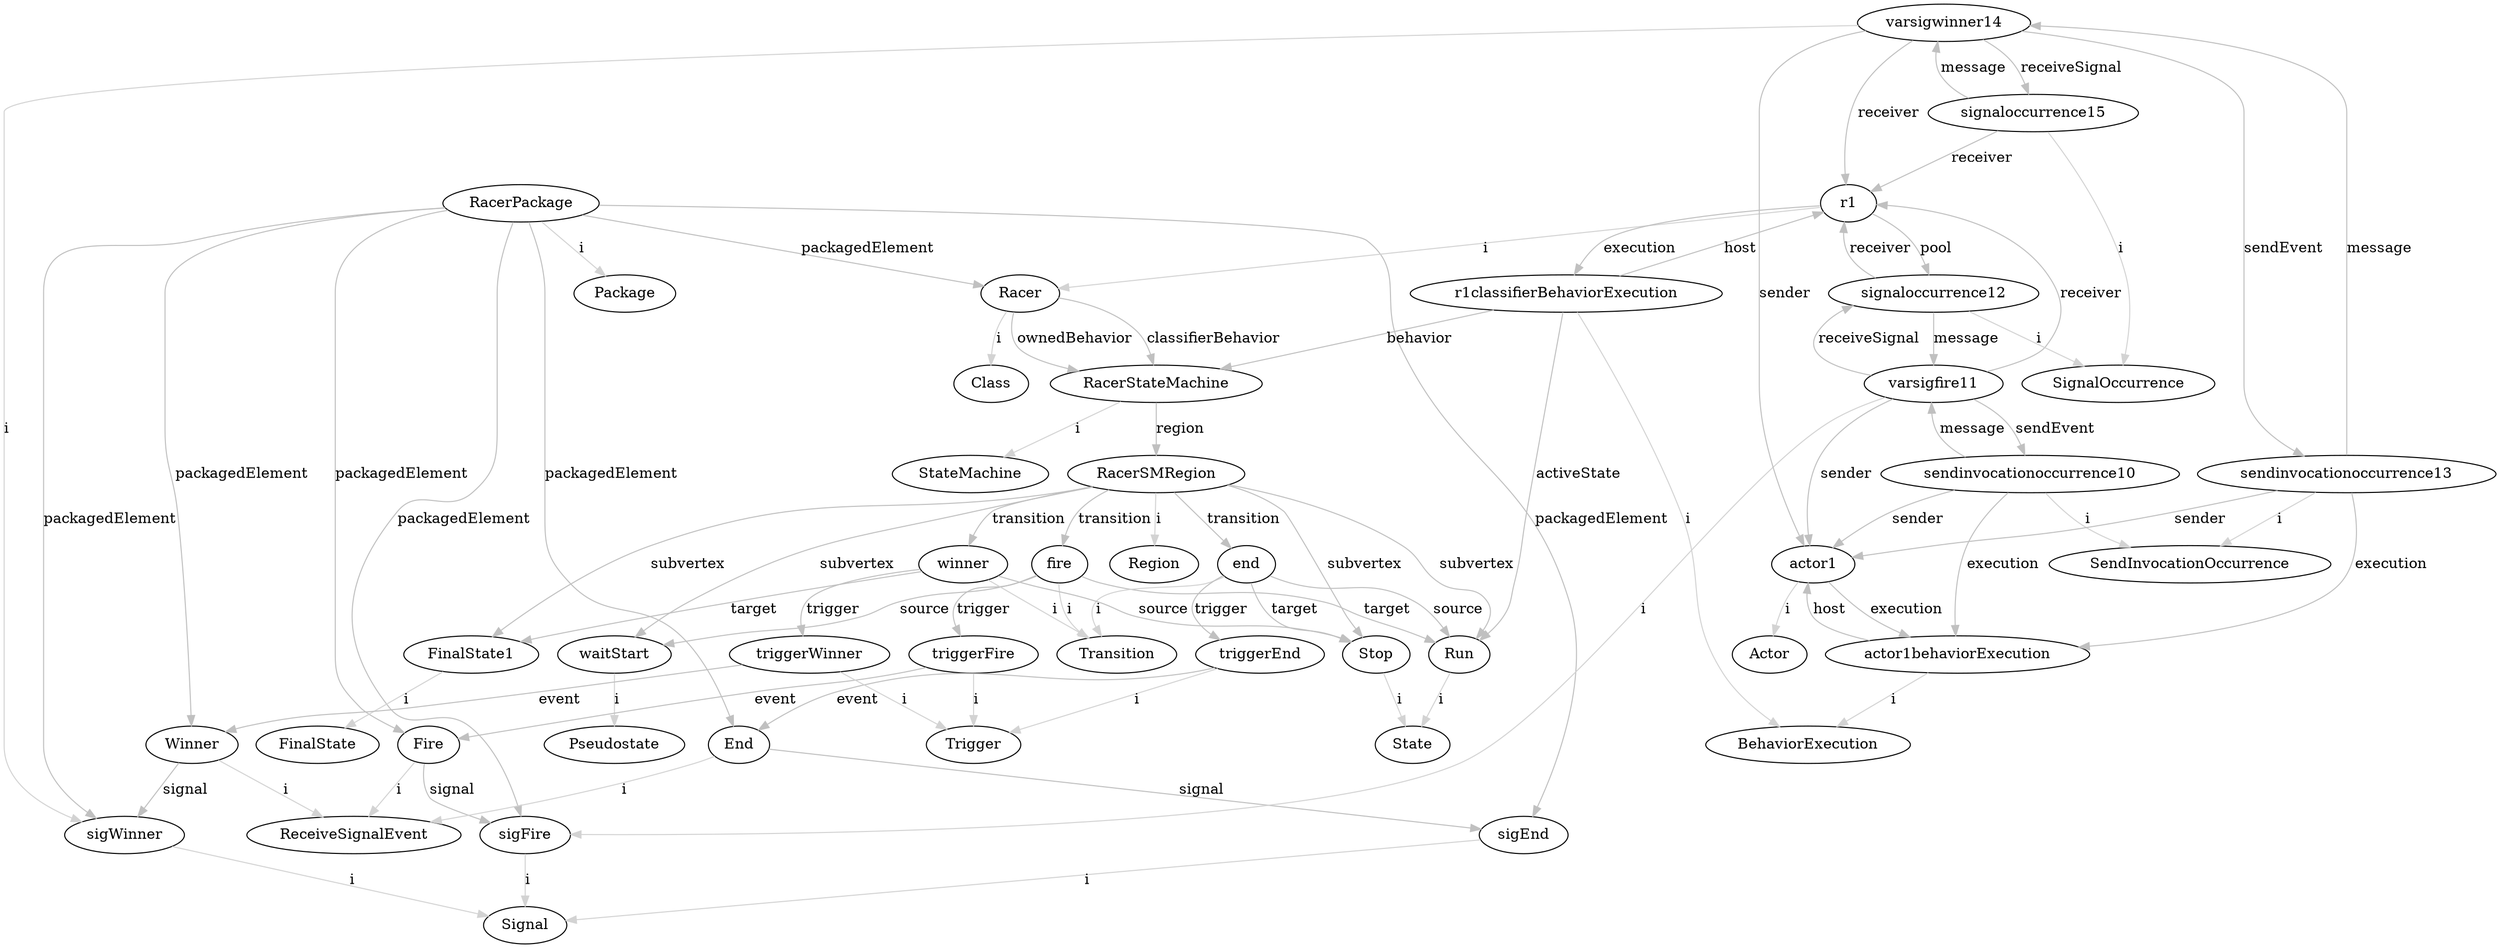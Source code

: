 digraph umlMetamodel {
	"RacerPackage" -> "Package" [label="i", color="lightgrey"]
	"RacerPackage" -> "Racer" [label="packagedElement", color="grey"]
	"Racer" -> "Class" [label="i", color="lightgrey"]
	"Racer" -> "RacerStateMachine" [label="classifierBehavior", color="grey"]
	"Racer" -> "RacerStateMachine" [label="ownedBehavior", color="grey"]
	"RacerStateMachine" -> "StateMachine" [label="i", color="lightgrey"]
	"RacerStateMachine" -> "RacerSMRegion" [label="region", color="grey"]
	"RacerSMRegion" -> "Region" [label="i", color="lightgrey"]
	"RacerSMRegion" -> "waitStart" [label="subvertex", color="grey"]
	"waitStart" -> "Pseudostate" [label="i", color="lightgrey"]
	"RacerSMRegion" -> "Run" [label="subvertex", color="grey"]
	"Run" -> "State" [label="i", color="lightgrey"]
	"RacerSMRegion" -> "Stop" [label="subvertex", color="grey"]
	"Stop" -> "State" [label="i", color="lightgrey"]
	"RacerSMRegion" -> "FinalState1" [label="subvertex", color="grey"]
	"FinalState1" -> "FinalState" [label="i", color="lightgrey"]
	"RacerSMRegion" -> "fire" [label="transition", color="grey"]
	"fire" -> "Transition" [label="i", color="lightgrey"]
	"fire" -> "waitStart" [label="source", color="grey"]
	"fire" -> "Run" [label="target", color="grey"]
	"fire" -> "triggerFire" [label="trigger", color="grey"]
	"triggerFire" -> "Trigger" [label="i", color="lightgrey"]
	"triggerFire" -> "Fire" [label="event", color="grey"]
	"RacerSMRegion" -> "end" [label="transition", color="grey"]
	"end" -> "Transition" [label="i", color="lightgrey"]
	"end" -> "Run" [label="source", color="grey"]
	"end" -> "Stop" [label="target", color="grey"]
	"end" -> "triggerEnd" [label="trigger", color="grey"]
	"triggerEnd" -> "Trigger" [label="i", color="lightgrey"]
	"triggerEnd" -> "End" [label="event", color="grey"]
	"RacerSMRegion" -> "winner" [label="transition", color="grey"]
	"winner" -> "Transition" [label="i", color="lightgrey"]
	"winner" -> "Stop" [label="source", color="grey"]
	"winner" -> "FinalState1" [label="target", color="grey"]
	"winner" -> "triggerWinner" [label="trigger", color="grey"]
	"triggerWinner" -> "Trigger" [label="i", color="lightgrey"]
	"triggerWinner" -> "Winner" [label="event", color="grey"]
	"RacerPackage" -> "sigFire" [label="packagedElement", color="grey"]
	"sigFire" -> "Signal" [label="i", color="lightgrey"]
	"RacerPackage" -> "Fire" [label="packagedElement", color="grey"]
	"Fire" -> "ReceiveSignalEvent" [label="i", color="lightgrey"]
	"Fire" -> "sigFire" [label="signal", color="grey"]
	"RacerPackage" -> "sigEnd" [label="packagedElement", color="grey"]
	"sigEnd" -> "Signal" [label="i", color="lightgrey"]
	"RacerPackage" -> "End" [label="packagedElement", color="grey"]
	"End" -> "ReceiveSignalEvent" [label="i", color="lightgrey"]
	"End" -> "sigEnd" [label="signal", color="grey"]
	"RacerPackage" -> "sigWinner" [label="packagedElement", color="grey"]
	"sigWinner" -> "Signal" [label="i", color="lightgrey"]
	"RacerPackage" -> "Winner" [label="packagedElement", color="grey"]
	"Winner" -> "ReceiveSignalEvent" [label="i", color="lightgrey"]
	"Winner" -> "sigWinner" [label="signal", color="grey"]
	"r1" -> "Racer" [label="i", color="lightgrey"]
	"r1classifierBehaviorExecution" -> "BehaviorExecution" [label="i", color="lightgrey"]
	"r1" -> "r1classifierBehaviorExecution" [label="execution", color="grey"]
	"r1classifierBehaviorExecution" -> "r1" [label="host", color="grey"]
	"r1classifierBehaviorExecution" -> "RacerStateMachine" [label="behavior", color="grey"]
	"r1classifierBehaviorExecution" -> "Run" [label="activeState", color="grey"]
	"actor1" -> "Actor" [label="i", color="lightgrey"]
	"actor1behaviorExecution" -> "BehaviorExecution" [label="i", color="lightgrey"]
	"actor1" -> "actor1behaviorExecution" [label="execution", color="grey"]
	"actor1behaviorExecution" -> "actor1" [label="host", color="grey"]
	"sendinvocationoccurrence10" -> "SendInvocationOccurrence" [label="i", color="lightgrey"]
	"sendinvocationoccurrence10" -> "varsigfire11" [label="message", color="grey"]
	"varsigfire11" -> "sendinvocationoccurrence10" [label="sendEvent", color="grey"]
	"varsigfire11" -> "signaloccurrence12" [label="receiveSignal", color="grey"]
	"signaloccurrence12" -> "varsigfire11" [label="message", color="grey"]
	"signaloccurrence12" -> "SignalOccurrence" [label="i", color="lightgrey"]
	"varsigfire11" -> "sigFire" [label="i", color="lightgrey"]
	"signaloccurrence12" -> "r1" [label="receiver", color="grey"]
	"r1" -> "signaloccurrence12" [label="pool", color="grey"]
	"varsigfire11" -> "actor1" [label="sender", color="grey"]
	"sendinvocationoccurrence10" -> "actor1" [label="sender", color="grey"]
	"varsigfire11" -> "r1" [label="receiver", color="grey"]
	"sendinvocationoccurrence10" -> "actor1behaviorExecution" [label="execution", color="grey"]
	"sendinvocationoccurrence13" -> "SendInvocationOccurrence" [label="i", color="lightgrey"]
	"sendinvocationoccurrence13" -> "varsigwinner14" [label="message", color="grey"]
	"varsigwinner14" -> "sendinvocationoccurrence13" [label="sendEvent", color="grey"]
	"varsigwinner14" -> "signaloccurrence15" [label="receiveSignal", color="grey"]
	"signaloccurrence15" -> "varsigwinner14" [label="message", color="grey"]
	"signaloccurrence15" -> "SignalOccurrence" [label="i", color="lightgrey"]
	"varsigwinner14" -> "sigWinner" [label="i", color="lightgrey"]
	"signaloccurrence15" -> "r1" [label="receiver", color="grey"]
	"varsigwinner14" -> "actor1" [label="sender", color="grey"]
	"sendinvocationoccurrence13" -> "actor1" [label="sender", color="grey"]
	"varsigwinner14" -> "r1" [label="receiver", color="grey"]
	"sendinvocationoccurrence13" -> "actor1behaviorExecution" [label="execution", color="grey"]
}
